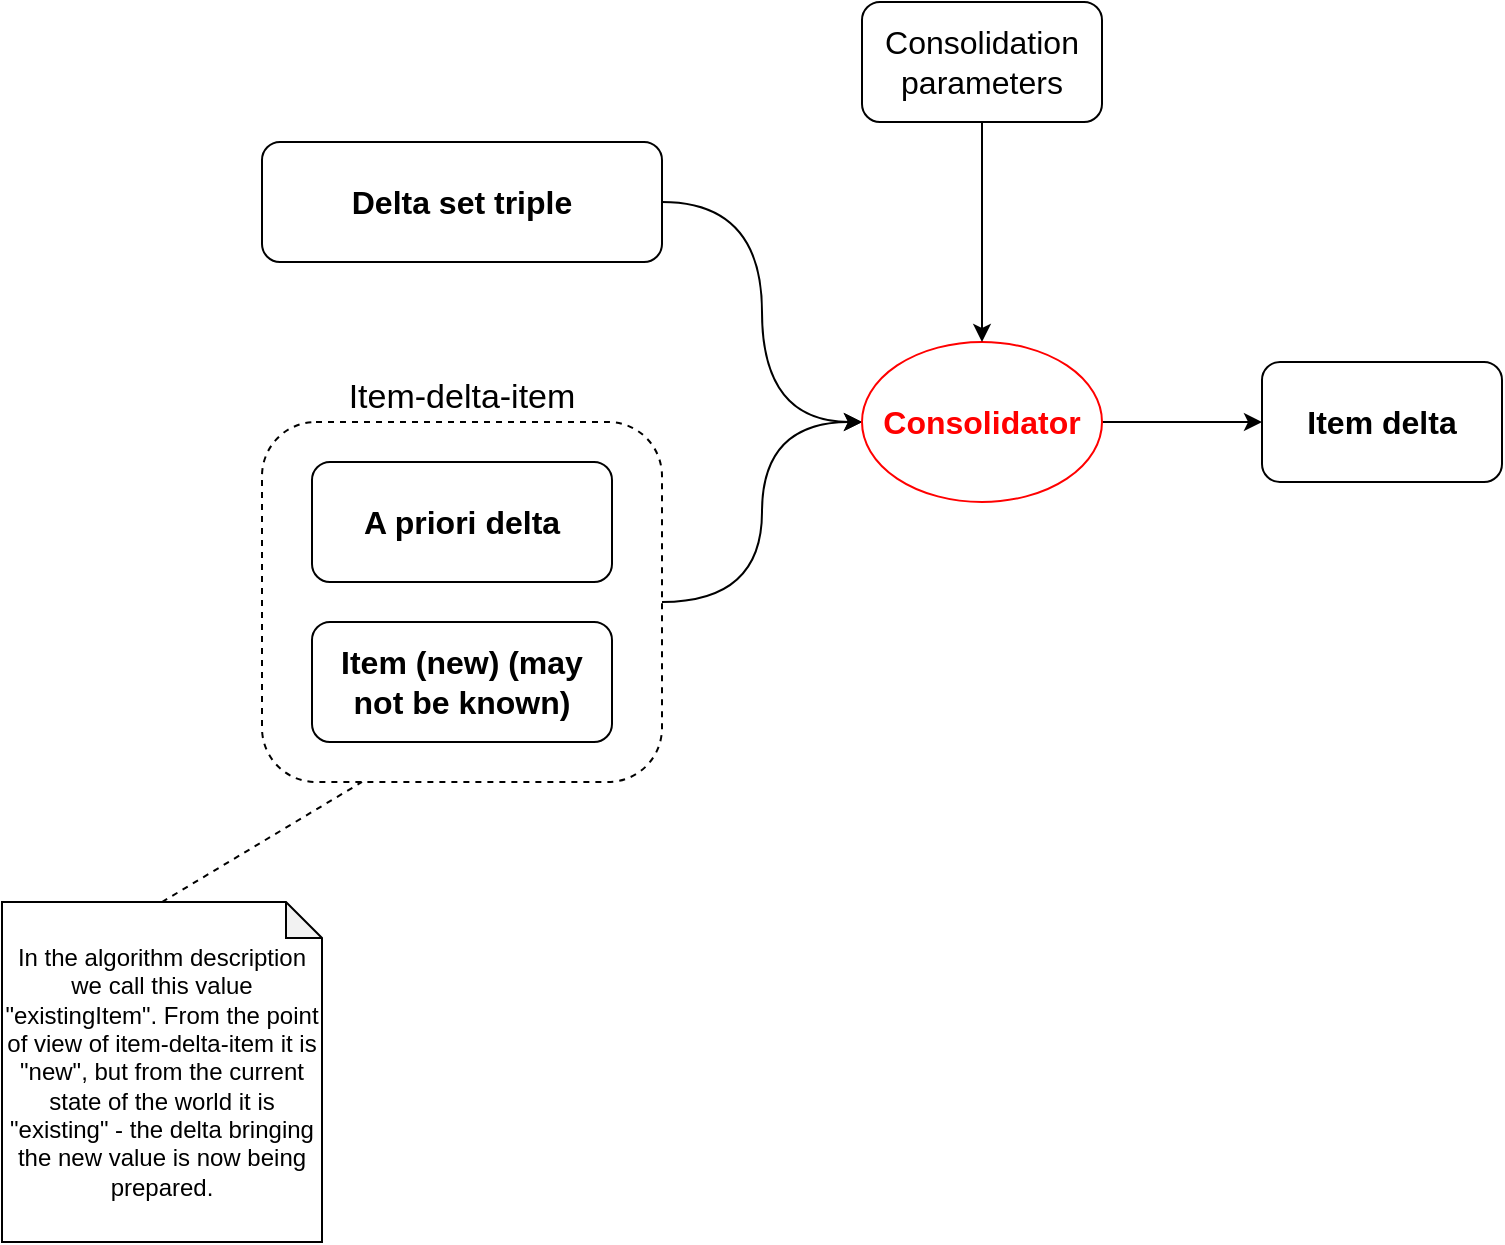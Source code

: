 <mxfile version="13.3.5" type="device"><diagram id="2CXXKNL4dJKv2EsnM4Oi" name="Page-1"><mxGraphModel dx="1086" dy="966" grid="1" gridSize="10" guides="1" tooltips="1" connect="1" arrows="1" fold="1" page="1" pageScale="1" pageWidth="850" pageHeight="1100" math="0" shadow="0"><root><mxCell id="0"/><mxCell id="1" parent="0"/><mxCell id="18Tgew5EiK7Az2_w-JO5-1" style="edgeStyle=orthogonalEdgeStyle;curved=1;rounded=0;orthogonalLoop=1;jettySize=auto;html=1;exitX=1;exitY=0.5;exitDx=0;exitDy=0;" parent="1" source="R35VpkY7V11JAlTQAnpm-15" target="R35VpkY7V11JAlTQAnpm-2" edge="1"><mxGeometry relative="1" as="geometry"/></mxCell><mxCell id="R35VpkY7V11JAlTQAnpm-15" value="&lt;font style=&quot;font-size: 17px&quot;&gt;Item-delta-item&lt;/font&gt;" style="rounded=1;whiteSpace=wrap;html=1;labelPosition=center;verticalLabelPosition=top;align=center;verticalAlign=bottom;dashed=1;" parent="1" vertex="1"><mxGeometry x="400" y="360" width="200" height="180" as="geometry"/></mxCell><mxCell id="Y47i2fRJ44QK5DPaclkx-2" value="Item (new) (may not be known)" style="rounded=1;whiteSpace=wrap;html=1;fontSize=16;fontStyle=1" parent="1" vertex="1"><mxGeometry x="425" y="460" width="150" height="60" as="geometry"/></mxCell><mxCell id="R35VpkY7V11JAlTQAnpm-6" style="edgeStyle=orthogonalEdgeStyle;rounded=0;orthogonalLoop=1;jettySize=auto;html=1;exitX=1;exitY=0.5;exitDx=0;exitDy=0;entryX=0;entryY=0.5;entryDx=0;entryDy=0;curved=1;" parent="1" source="Y47i2fRJ44QK5DPaclkx-4" target="R35VpkY7V11JAlTQAnpm-2" edge="1"><mxGeometry relative="1" as="geometry"/></mxCell><mxCell id="Y47i2fRJ44QK5DPaclkx-4" value="Delta set triple" style="rounded=1;whiteSpace=wrap;html=1;fontSize=16;fontStyle=1" parent="1" vertex="1"><mxGeometry x="400" y="220" width="200" height="60" as="geometry"/></mxCell><mxCell id="R35VpkY7V11JAlTQAnpm-1" value="A priori delta" style="rounded=1;whiteSpace=wrap;html=1;fontSize=16;fontStyle=1" parent="1" vertex="1"><mxGeometry x="425" y="380" width="150" height="60" as="geometry"/></mxCell><mxCell id="R35VpkY7V11JAlTQAnpm-10" style="edgeStyle=orthogonalEdgeStyle;rounded=0;orthogonalLoop=1;jettySize=auto;html=1;exitX=1;exitY=0.5;exitDx=0;exitDy=0;entryX=0;entryY=0.5;entryDx=0;entryDy=0;" parent="1" source="R35VpkY7V11JAlTQAnpm-2" target="R35VpkY7V11JAlTQAnpm-9" edge="1"><mxGeometry relative="1" as="geometry"/></mxCell><mxCell id="R35VpkY7V11JAlTQAnpm-2" value="&lt;div&gt;Consolidator&lt;/div&gt;" style="ellipse;whiteSpace=wrap;html=1;fontSize=16;fontColor=#FF0000;fontStyle=1;strokeColor=#FF0000;" parent="1" vertex="1"><mxGeometry x="700" y="320" width="120" height="80" as="geometry"/></mxCell><mxCell id="R35VpkY7V11JAlTQAnpm-8" style="edgeStyle=orthogonalEdgeStyle;rounded=0;orthogonalLoop=1;jettySize=auto;html=1;exitX=0.5;exitY=1;exitDx=0;exitDy=0;entryX=0.5;entryY=0;entryDx=0;entryDy=0;" parent="1" source="R35VpkY7V11JAlTQAnpm-3" target="R35VpkY7V11JAlTQAnpm-2" edge="1"><mxGeometry relative="1" as="geometry"/></mxCell><mxCell id="R35VpkY7V11JAlTQAnpm-3" value="Consolidation parameters" style="rounded=1;whiteSpace=wrap;html=1;fontSize=16;" parent="1" vertex="1"><mxGeometry x="700" y="150" width="120" height="60" as="geometry"/></mxCell><mxCell id="R35VpkY7V11JAlTQAnpm-9" value="Item delta" style="rounded=1;whiteSpace=wrap;html=1;fontSize=16;fontStyle=1" parent="1" vertex="1"><mxGeometry x="900" y="330" width="120" height="60" as="geometry"/></mxCell><mxCell id="18Tgew5EiK7Az2_w-JO5-4" style="rounded=0;orthogonalLoop=1;jettySize=auto;html=1;exitX=0.5;exitY=0;exitDx=0;exitDy=0;exitPerimeter=0;entryX=0.25;entryY=1;entryDx=0;entryDy=0;dashed=1;endArrow=none;endFill=0;" parent="1" source="18Tgew5EiK7Az2_w-JO5-2" target="R35VpkY7V11JAlTQAnpm-15" edge="1"><mxGeometry relative="1" as="geometry"/></mxCell><mxCell id="18Tgew5EiK7Az2_w-JO5-2" value="In the algorithm description we call this value &quot;existingItem&quot;. From the point of view of item-delta-item it is &quot;new&quot;, but from the current state of the world it is &quot;existing&quot; - the delta bringing the new value is now being prepared." style="shape=note;whiteSpace=wrap;html=1;backgroundOutline=1;darkOpacity=0.05;size=18;" parent="1" vertex="1"><mxGeometry x="270" y="600" width="160" height="170" as="geometry"/></mxCell></root></mxGraphModel></diagram></mxfile>